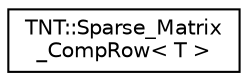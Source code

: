 digraph G
{
  edge [fontname="Helvetica",fontsize="10",labelfontname="Helvetica",labelfontsize="10"];
  node [fontname="Helvetica",fontsize="10",shape=record];
  rankdir="LR";
  Node1 [label="TNT::Sparse_Matrix\l_CompRow\< T \>",height=0.2,width=0.4,color="black", fillcolor="white", style="filled",URL="$class_t_n_t_1_1_sparse___matrix___comp_row.html"];
}
